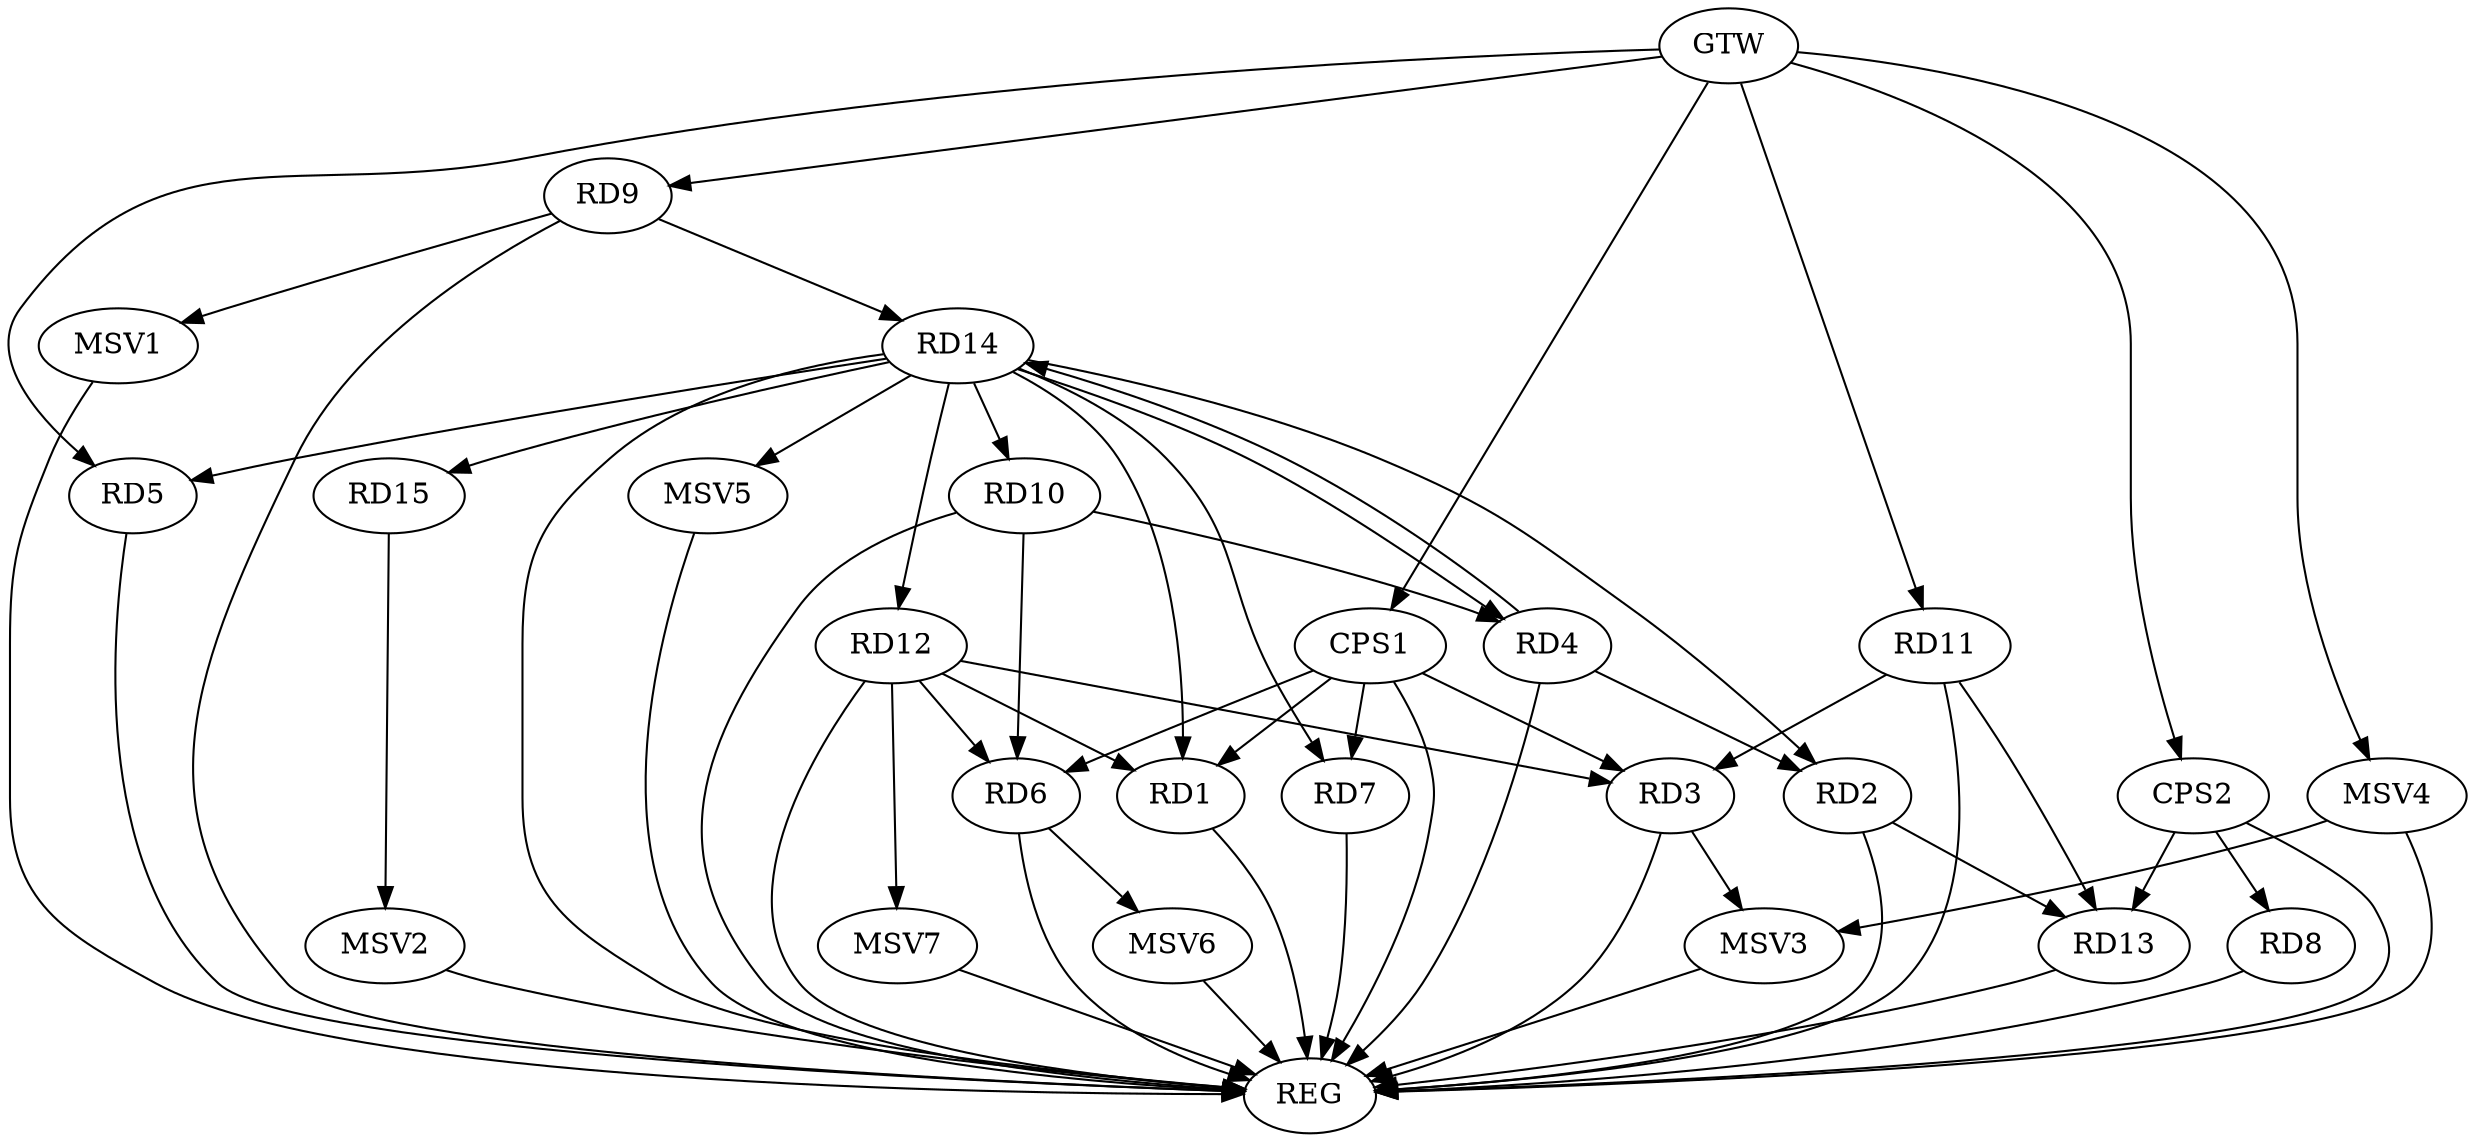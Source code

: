 strict digraph G {
  RD1 [ label="RD1" ];
  RD2 [ label="RD2" ];
  RD3 [ label="RD3" ];
  RD4 [ label="RD4" ];
  RD5 [ label="RD5" ];
  RD6 [ label="RD6" ];
  RD7 [ label="RD7" ];
  RD8 [ label="RD8" ];
  RD9 [ label="RD9" ];
  RD10 [ label="RD10" ];
  RD11 [ label="RD11" ];
  RD12 [ label="RD12" ];
  RD13 [ label="RD13" ];
  RD14 [ label="RD14" ];
  RD15 [ label="RD15" ];
  CPS1 [ label="CPS1" ];
  CPS2 [ label="CPS2" ];
  GTW [ label="GTW" ];
  REG [ label="REG" ];
  MSV1 [ label="MSV1" ];
  MSV2 [ label="MSV2" ];
  MSV3 [ label="MSV3" ];
  MSV4 [ label="MSV4" ];
  MSV5 [ label="MSV5" ];
  MSV6 [ label="MSV6" ];
  MSV7 [ label="MSV7" ];
  RD12 -> RD1;
  RD14 -> RD1;
  RD4 -> RD2;
  RD2 -> RD13;
  RD14 -> RD2;
  RD11 -> RD3;
  RD12 -> RD3;
  RD10 -> RD4;
  RD4 -> RD14;
  RD14 -> RD4;
  RD10 -> RD6;
  RD12 -> RD6;
  RD9 -> RD14;
  RD14 -> RD10;
  RD11 -> RD13;
  RD14 -> RD12;
  CPS1 -> RD1;
  CPS1 -> RD3;
  CPS1 -> RD6;
  CPS1 -> RD7;
  CPS2 -> RD8;
  CPS2 -> RD13;
  GTW -> RD5;
  GTW -> RD9;
  GTW -> RD11;
  GTW -> CPS1;
  GTW -> CPS2;
  RD1 -> REG;
  RD2 -> REG;
  RD3 -> REG;
  RD4 -> REG;
  RD5 -> REG;
  RD6 -> REG;
  RD7 -> REG;
  RD8 -> REG;
  RD9 -> REG;
  RD10 -> REG;
  RD11 -> REG;
  RD12 -> REG;
  RD13 -> REG;
  RD14 -> REG;
  CPS1 -> REG;
  CPS2 -> REG;
  RD14 -> RD5;
  RD14 -> RD7;
  RD14 -> RD15;
  RD9 -> MSV1;
  MSV1 -> REG;
  RD15 -> MSV2;
  MSV2 -> REG;
  RD3 -> MSV3;
  MSV3 -> REG;
  MSV4 -> MSV3;
  GTW -> MSV4;
  MSV4 -> REG;
  RD14 -> MSV5;
  MSV5 -> REG;
  RD6 -> MSV6;
  MSV6 -> REG;
  RD12 -> MSV7;
  MSV7 -> REG;
}
